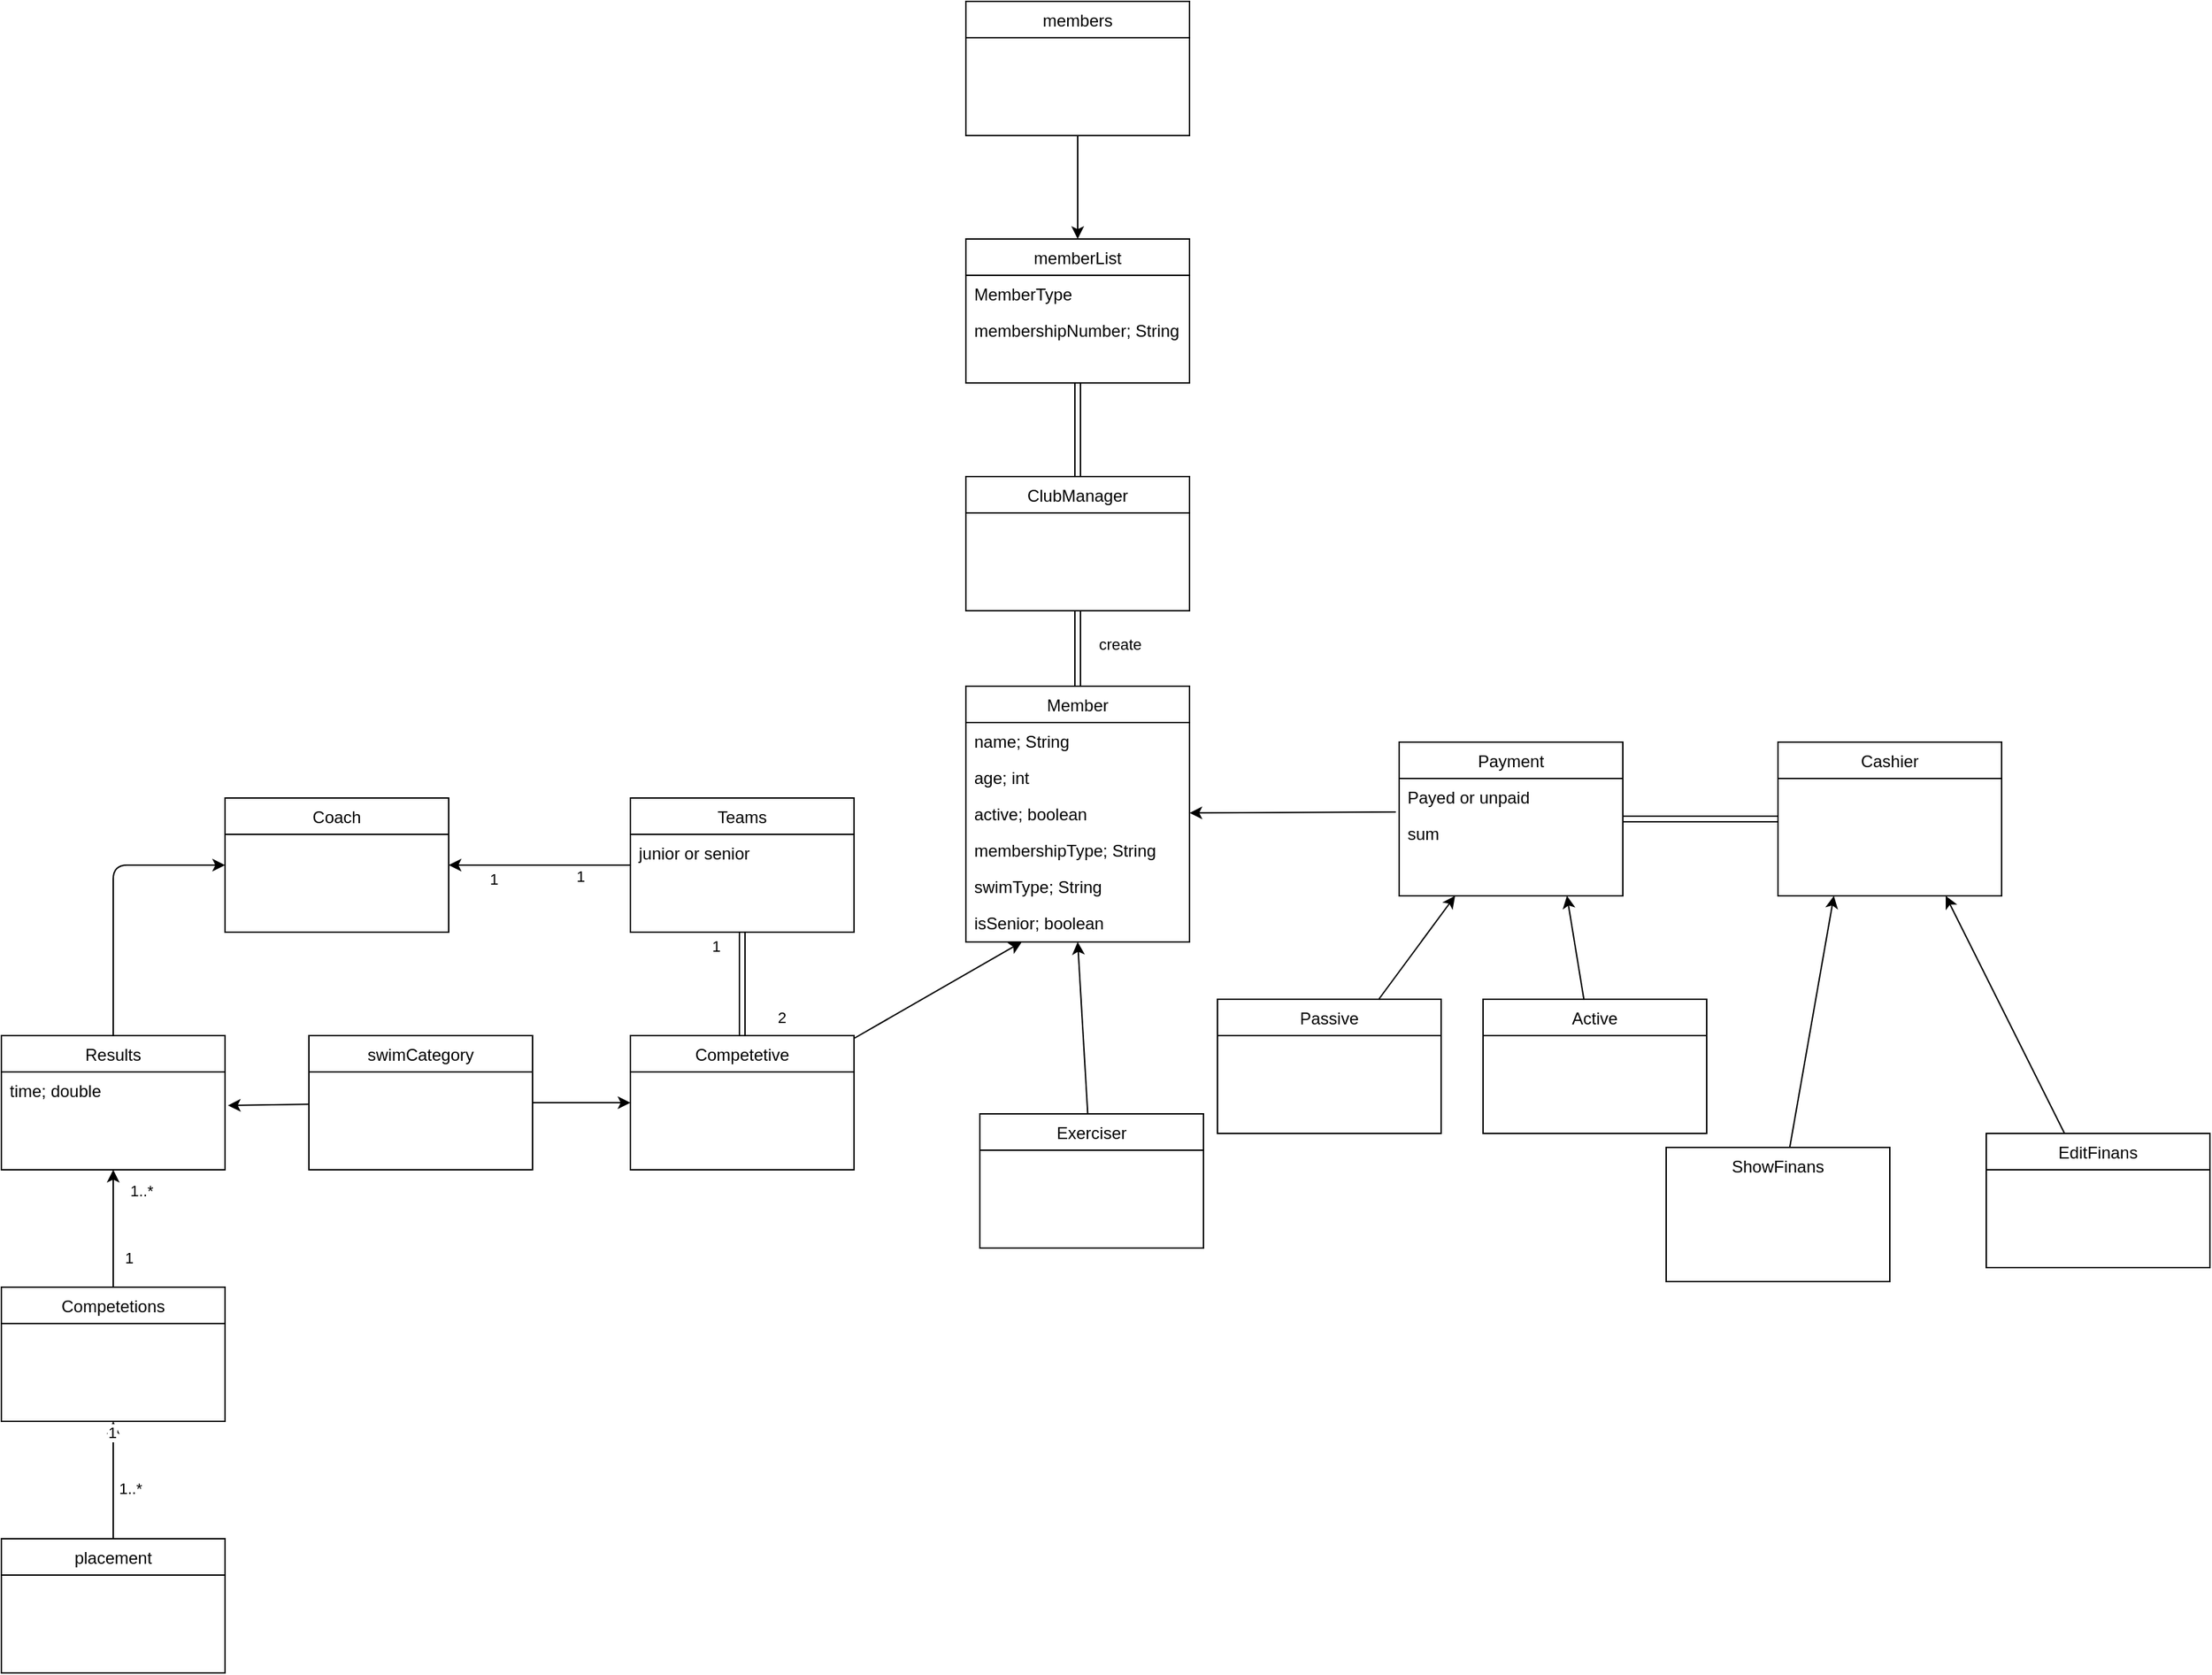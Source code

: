 <mxfile version="20.6.0" type="github">
  <diagram id="C5RBs43oDa-KdzZeNtuy" name="Page-1">
    <mxGraphModel dx="2178" dy="2090" grid="1" gridSize="10" guides="1" tooltips="1" connect="1" arrows="1" fold="1" page="1" pageScale="1" pageWidth="827" pageHeight="1169" math="0" shadow="0">
      <root>
        <mxCell id="WIyWlLk6GJQsqaUBKTNV-0" />
        <mxCell id="WIyWlLk6GJQsqaUBKTNV-1" parent="WIyWlLk6GJQsqaUBKTNV-0" />
        <mxCell id="PdugD3EPtKXio4C6VVR0-122" style="edgeStyle=none;shape=link;rounded=1;orthogonalLoop=1;jettySize=auto;html=1;entryX=0.5;entryY=1;entryDx=0;entryDy=0;" edge="1" parent="WIyWlLk6GJQsqaUBKTNV-1" source="cX0niRZGGtiStosXV-TN-9" target="PdugD3EPtKXio4C6VVR0-0">
          <mxGeometry relative="1" as="geometry" />
        </mxCell>
        <mxCell id="PdugD3EPtKXio4C6VVR0-138" value="create" style="edgeLabel;html=1;align=center;verticalAlign=middle;resizable=0;points=[];" vertex="1" connectable="0" parent="PdugD3EPtKXio4C6VVR0-122">
          <mxGeometry x="0.164" y="1" relative="1" as="geometry">
            <mxPoint x="31" y="1" as="offset" />
          </mxGeometry>
        </mxCell>
        <mxCell id="cX0niRZGGtiStosXV-TN-9" value="Member" style="swimlane;fontStyle=0;align=center;verticalAlign=top;childLayout=stackLayout;horizontal=1;startSize=26;horizontalStack=0;resizeParent=1;resizeLast=0;collapsible=1;marginBottom=0;rounded=0;shadow=0;strokeWidth=1;" parent="WIyWlLk6GJQsqaUBKTNV-1" vertex="1">
          <mxGeometry x="580" y="-530" width="160" height="183" as="geometry">
            <mxRectangle x="70" y="280" width="160" height="26" as="alternateBounds" />
          </mxGeometry>
        </mxCell>
        <mxCell id="cX0niRZGGtiStosXV-TN-10" value="name; String" style="text;align=left;verticalAlign=top;spacingLeft=4;spacingRight=4;overflow=hidden;rotatable=0;points=[[0,0.5],[1,0.5]];portConstraint=eastwest;" parent="cX0niRZGGtiStosXV-TN-9" vertex="1">
          <mxGeometry y="26" width="160" height="26" as="geometry" />
        </mxCell>
        <mxCell id="PdugD3EPtKXio4C6VVR0-20" value="age; int" style="text;align=left;verticalAlign=top;spacingLeft=4;spacingRight=4;overflow=hidden;rotatable=0;points=[[0,0.5],[1,0.5]];portConstraint=eastwest;" vertex="1" parent="cX0niRZGGtiStosXV-TN-9">
          <mxGeometry y="52" width="160" height="26" as="geometry" />
        </mxCell>
        <mxCell id="PdugD3EPtKXio4C6VVR0-21" value="active; boolean" style="text;align=left;verticalAlign=top;spacingLeft=4;spacingRight=4;overflow=hidden;rotatable=0;points=[[0,0.5],[1,0.5]];portConstraint=eastwest;" vertex="1" parent="cX0niRZGGtiStosXV-TN-9">
          <mxGeometry y="78" width="160" height="26" as="geometry" />
        </mxCell>
        <mxCell id="PdugD3EPtKXio4C6VVR0-23" value="membershipType; String" style="text;align=left;verticalAlign=top;spacingLeft=4;spacingRight=4;overflow=hidden;rotatable=0;points=[[0,0.5],[1,0.5]];portConstraint=eastwest;" vertex="1" parent="cX0niRZGGtiStosXV-TN-9">
          <mxGeometry y="104" width="160" height="26" as="geometry" />
        </mxCell>
        <mxCell id="PdugD3EPtKXio4C6VVR0-24" value="swimType; String" style="text;align=left;verticalAlign=top;spacingLeft=4;spacingRight=4;overflow=hidden;rotatable=0;points=[[0,0.5],[1,0.5]];portConstraint=eastwest;" vertex="1" parent="cX0niRZGGtiStosXV-TN-9">
          <mxGeometry y="130" width="160" height="26" as="geometry" />
        </mxCell>
        <mxCell id="PdugD3EPtKXio4C6VVR0-147" value="isSenior; boolean" style="text;align=left;verticalAlign=top;spacingLeft=4;spacingRight=4;overflow=hidden;rotatable=0;points=[[0,0.5],[1,0.5]];portConstraint=eastwest;" vertex="1" parent="cX0niRZGGtiStosXV-TN-9">
          <mxGeometry y="156" width="160" height="26" as="geometry" />
        </mxCell>
        <mxCell id="PdugD3EPtKXio4C6VVR0-123" style="edgeStyle=none;shape=link;rounded=1;orthogonalLoop=1;jettySize=auto;html=1;entryX=0.5;entryY=1;entryDx=0;entryDy=0;" edge="1" parent="WIyWlLk6GJQsqaUBKTNV-1" source="PdugD3EPtKXio4C6VVR0-0" target="PdugD3EPtKXio4C6VVR0-101">
          <mxGeometry relative="1" as="geometry" />
        </mxCell>
        <mxCell id="PdugD3EPtKXio4C6VVR0-0" value="ClubManager" style="swimlane;fontStyle=0;align=center;verticalAlign=top;childLayout=stackLayout;horizontal=1;startSize=26;horizontalStack=0;resizeParent=1;resizeLast=0;collapsible=1;marginBottom=0;rounded=0;shadow=0;strokeWidth=1;" vertex="1" parent="WIyWlLk6GJQsqaUBKTNV-1">
          <mxGeometry x="580" y="-680" width="160" height="96" as="geometry">
            <mxRectangle x="320" y="-900" width="160" height="26" as="alternateBounds" />
          </mxGeometry>
        </mxCell>
        <mxCell id="PdugD3EPtKXio4C6VVR0-5" value="Coach" style="swimlane;fontStyle=0;align=center;verticalAlign=top;childLayout=stackLayout;horizontal=1;startSize=26;horizontalStack=0;resizeParent=1;resizeLast=0;collapsible=1;marginBottom=0;rounded=0;shadow=0;strokeWidth=1;" vertex="1" parent="WIyWlLk6GJQsqaUBKTNV-1">
          <mxGeometry x="50" y="-450" width="160" height="96" as="geometry">
            <mxRectangle x="80" y="-900" width="160" height="26" as="alternateBounds" />
          </mxGeometry>
        </mxCell>
        <mxCell id="PdugD3EPtKXio4C6VVR0-10" value="Cashier" style="swimlane;fontStyle=0;align=center;verticalAlign=top;childLayout=stackLayout;horizontal=1;startSize=26;horizontalStack=0;resizeParent=1;resizeLast=0;collapsible=1;marginBottom=0;rounded=0;shadow=0;strokeWidth=1;" vertex="1" parent="WIyWlLk6GJQsqaUBKTNV-1">
          <mxGeometry x="1161" y="-490" width="160" height="110" as="geometry">
            <mxRectangle x="560" y="-900" width="160" height="26" as="alternateBounds" />
          </mxGeometry>
        </mxCell>
        <mxCell id="PdugD3EPtKXio4C6VVR0-116" style="edgeStyle=none;rounded=1;orthogonalLoop=1;jettySize=auto;html=1;entryX=0.25;entryY=1;entryDx=0;entryDy=0;" edge="1" parent="WIyWlLk6GJQsqaUBKTNV-1" source="PdugD3EPtKXio4C6VVR0-91" target="cX0niRZGGtiStosXV-TN-9">
          <mxGeometry relative="1" as="geometry" />
        </mxCell>
        <mxCell id="PdugD3EPtKXio4C6VVR0-167" style="edgeStyle=none;shape=link;rounded=1;orthogonalLoop=1;jettySize=auto;html=1;entryX=0.5;entryY=1;entryDx=0;entryDy=0;" edge="1" parent="WIyWlLk6GJQsqaUBKTNV-1" source="PdugD3EPtKXio4C6VVR0-91" target="PdugD3EPtKXio4C6VVR0-152">
          <mxGeometry relative="1" as="geometry" />
        </mxCell>
        <mxCell id="PdugD3EPtKXio4C6VVR0-182" value="2" style="edgeLabel;html=1;align=center;verticalAlign=middle;resizable=0;points=[];" vertex="1" connectable="0" parent="PdugD3EPtKXio4C6VVR0-167">
          <mxGeometry x="-0.737" relative="1" as="geometry">
            <mxPoint x="28" y="-4" as="offset" />
          </mxGeometry>
        </mxCell>
        <mxCell id="PdugD3EPtKXio4C6VVR0-183" value="1" style="edgeLabel;html=1;align=center;verticalAlign=middle;resizable=0;points=[];" vertex="1" connectable="0" parent="PdugD3EPtKXio4C6VVR0-167">
          <mxGeometry x="0.742" y="4" relative="1" as="geometry">
            <mxPoint x="-15" as="offset" />
          </mxGeometry>
        </mxCell>
        <mxCell id="PdugD3EPtKXio4C6VVR0-91" value="Competetive" style="swimlane;fontStyle=0;align=center;verticalAlign=top;childLayout=stackLayout;horizontal=1;startSize=26;horizontalStack=0;resizeParent=1;resizeLast=0;collapsible=1;marginBottom=0;rounded=0;shadow=0;strokeWidth=1;" vertex="1" parent="WIyWlLk6GJQsqaUBKTNV-1">
          <mxGeometry x="340" y="-280" width="160" height="96" as="geometry">
            <mxRectangle x="80" y="-900" width="160" height="26" as="alternateBounds" />
          </mxGeometry>
        </mxCell>
        <mxCell id="PdugD3EPtKXio4C6VVR0-207" style="edgeStyle=none;rounded=1;orthogonalLoop=1;jettySize=auto;html=1;entryX=0.25;entryY=1;entryDx=0;entryDy=0;" edge="1" parent="WIyWlLk6GJQsqaUBKTNV-1" source="PdugD3EPtKXio4C6VVR0-92" target="PdugD3EPtKXio4C6VVR0-94">
          <mxGeometry relative="1" as="geometry" />
        </mxCell>
        <mxCell id="PdugD3EPtKXio4C6VVR0-92" value="Passive" style="swimlane;fontStyle=0;align=center;verticalAlign=top;childLayout=stackLayout;horizontal=1;startSize=26;horizontalStack=0;resizeParent=1;resizeLast=0;collapsible=1;marginBottom=0;rounded=0;shadow=0;strokeWidth=1;" vertex="1" parent="WIyWlLk6GJQsqaUBKTNV-1">
          <mxGeometry x="760" y="-306" width="160" height="96" as="geometry">
            <mxRectangle x="80" y="-900" width="160" height="26" as="alternateBounds" />
          </mxGeometry>
        </mxCell>
        <mxCell id="PdugD3EPtKXio4C6VVR0-117" style="edgeStyle=none;rounded=1;orthogonalLoop=1;jettySize=auto;html=1;entryX=0.5;entryY=1;entryDx=0;entryDy=0;" edge="1" parent="WIyWlLk6GJQsqaUBKTNV-1" source="PdugD3EPtKXio4C6VVR0-93" target="cX0niRZGGtiStosXV-TN-9">
          <mxGeometry relative="1" as="geometry">
            <mxPoint x="660" y="-320" as="targetPoint" />
          </mxGeometry>
        </mxCell>
        <mxCell id="PdugD3EPtKXio4C6VVR0-93" value="Exerciser" style="swimlane;fontStyle=0;align=center;verticalAlign=top;childLayout=stackLayout;horizontal=1;startSize=26;horizontalStack=0;resizeParent=1;resizeLast=0;collapsible=1;marginBottom=0;rounded=0;shadow=0;strokeWidth=1;" vertex="1" parent="WIyWlLk6GJQsqaUBKTNV-1">
          <mxGeometry x="590" y="-224" width="160" height="96" as="geometry">
            <mxRectangle x="80" y="-900" width="160" height="26" as="alternateBounds" />
          </mxGeometry>
        </mxCell>
        <mxCell id="PdugD3EPtKXio4C6VVR0-120" style="edgeStyle=none;rounded=1;orthogonalLoop=1;jettySize=auto;html=1;entryX=0;entryY=0.5;entryDx=0;entryDy=0;shape=link;" edge="1" parent="WIyWlLk6GJQsqaUBKTNV-1" source="PdugD3EPtKXio4C6VVR0-94" target="PdugD3EPtKXio4C6VVR0-10">
          <mxGeometry relative="1" as="geometry" />
        </mxCell>
        <mxCell id="PdugD3EPtKXio4C6VVR0-94" value="Payment" style="swimlane;fontStyle=0;align=center;verticalAlign=top;childLayout=stackLayout;horizontal=1;startSize=26;horizontalStack=0;resizeParent=1;resizeLast=0;collapsible=1;marginBottom=0;rounded=0;shadow=0;strokeWidth=1;" vertex="1" parent="WIyWlLk6GJQsqaUBKTNV-1">
          <mxGeometry x="890" y="-490" width="160" height="110" as="geometry">
            <mxRectangle x="70" y="280" width="160" height="26" as="alternateBounds" />
          </mxGeometry>
        </mxCell>
        <mxCell id="PdugD3EPtKXio4C6VVR0-98" value="Payed or unpaid" style="text;align=left;verticalAlign=top;spacingLeft=4;spacingRight=4;overflow=hidden;rotatable=0;points=[[0,0.5],[1,0.5]];portConstraint=eastwest;" vertex="1" parent="PdugD3EPtKXio4C6VVR0-94">
          <mxGeometry y="26" width="160" height="26" as="geometry" />
        </mxCell>
        <mxCell id="PdugD3EPtKXio4C6VVR0-99" value="sum" style="text;align=left;verticalAlign=top;spacingLeft=4;spacingRight=4;overflow=hidden;rotatable=0;points=[[0,0.5],[1,0.5]];portConstraint=eastwest;" vertex="1" parent="PdugD3EPtKXio4C6VVR0-94">
          <mxGeometry y="52" width="160" height="26" as="geometry" />
        </mxCell>
        <mxCell id="PdugD3EPtKXio4C6VVR0-101" value="memberList" style="swimlane;fontStyle=0;align=center;verticalAlign=top;childLayout=stackLayout;horizontal=1;startSize=26;horizontalStack=0;resizeParent=1;resizeLast=0;collapsible=1;marginBottom=0;rounded=0;shadow=0;strokeWidth=1;" vertex="1" parent="WIyWlLk6GJQsqaUBKTNV-1">
          <mxGeometry x="580" y="-850" width="160" height="103" as="geometry">
            <mxRectangle x="70" y="280" width="160" height="26" as="alternateBounds" />
          </mxGeometry>
        </mxCell>
        <mxCell id="PdugD3EPtKXio4C6VVR0-102" value="MemberType" style="text;align=left;verticalAlign=top;spacingLeft=4;spacingRight=4;overflow=hidden;rotatable=0;points=[[0,0.5],[1,0.5]];portConstraint=eastwest;" vertex="1" parent="PdugD3EPtKXio4C6VVR0-101">
          <mxGeometry y="26" width="160" height="26" as="geometry" />
        </mxCell>
        <mxCell id="PdugD3EPtKXio4C6VVR0-107" value="membershipNumber; String" style="text;align=left;verticalAlign=top;spacingLeft=4;spacingRight=4;overflow=hidden;rotatable=0;points=[[0,0.5],[1,0.5]];portConstraint=eastwest;" vertex="1" parent="PdugD3EPtKXio4C6VVR0-101">
          <mxGeometry y="52" width="160" height="26" as="geometry" />
        </mxCell>
        <mxCell id="PdugD3EPtKXio4C6VVR0-113" style="edgeStyle=none;rounded=1;orthogonalLoop=1;jettySize=auto;html=1;entryX=0.25;entryY=1;entryDx=0;entryDy=0;" edge="1" parent="WIyWlLk6GJQsqaUBKTNV-1" source="PdugD3EPtKXio4C6VVR0-109" target="PdugD3EPtKXio4C6VVR0-10">
          <mxGeometry relative="1" as="geometry" />
        </mxCell>
        <mxCell id="PdugD3EPtKXio4C6VVR0-109" value="ShowFinans" style="swimlane;fontStyle=0;align=center;verticalAlign=top;childLayout=stackLayout;horizontal=1;startSize=26;horizontalStack=0;resizeParent=1;resizeLast=0;collapsible=1;marginBottom=0;rounded=0;shadow=0;strokeWidth=1;strokeColor=default;swimlaneLine=0;" vertex="1" parent="WIyWlLk6GJQsqaUBKTNV-1">
          <mxGeometry x="1081" y="-200" width="160" height="96" as="geometry">
            <mxRectangle x="80" y="-900" width="160" height="26" as="alternateBounds" />
          </mxGeometry>
        </mxCell>
        <mxCell id="PdugD3EPtKXio4C6VVR0-114" style="edgeStyle=none;rounded=1;orthogonalLoop=1;jettySize=auto;html=1;entryX=0.75;entryY=1;entryDx=0;entryDy=0;" edge="1" parent="WIyWlLk6GJQsqaUBKTNV-1" source="PdugD3EPtKXio4C6VVR0-110" target="PdugD3EPtKXio4C6VVR0-10">
          <mxGeometry relative="1" as="geometry" />
        </mxCell>
        <mxCell id="PdugD3EPtKXio4C6VVR0-110" value="EditFinans" style="swimlane;fontStyle=0;align=center;verticalAlign=top;childLayout=stackLayout;horizontal=1;startSize=26;horizontalStack=0;resizeParent=1;resizeLast=0;collapsible=1;marginBottom=0;rounded=0;shadow=0;strokeWidth=1;" vertex="1" parent="WIyWlLk6GJQsqaUBKTNV-1">
          <mxGeometry x="1310" y="-210" width="160" height="96" as="geometry">
            <mxRectangle x="80" y="-900" width="160" height="26" as="alternateBounds" />
          </mxGeometry>
        </mxCell>
        <mxCell id="PdugD3EPtKXio4C6VVR0-193" style="edgeStyle=orthogonalEdgeStyle;rounded=1;orthogonalLoop=1;jettySize=auto;html=1;entryX=0;entryY=0.5;entryDx=0;entryDy=0;" edge="1" parent="WIyWlLk6GJQsqaUBKTNV-1" source="PdugD3EPtKXio4C6VVR0-124" target="PdugD3EPtKXio4C6VVR0-5">
          <mxGeometry relative="1" as="geometry" />
        </mxCell>
        <mxCell id="PdugD3EPtKXio4C6VVR0-124" value="Results" style="swimlane;fontStyle=0;align=center;verticalAlign=top;childLayout=stackLayout;horizontal=1;startSize=26;horizontalStack=0;resizeParent=1;resizeLast=0;collapsible=1;marginBottom=0;rounded=0;shadow=0;strokeWidth=1;" vertex="1" parent="WIyWlLk6GJQsqaUBKTNV-1">
          <mxGeometry x="-110" y="-280" width="160" height="96" as="geometry">
            <mxRectangle x="80" y="-900" width="160" height="26" as="alternateBounds" />
          </mxGeometry>
        </mxCell>
        <mxCell id="PdugD3EPtKXio4C6VVR0-126" value="time; double" style="text;align=left;verticalAlign=top;spacingLeft=4;spacingRight=4;overflow=hidden;rotatable=0;points=[[0,0.5],[1,0.5]];portConstraint=eastwest;" vertex="1" parent="PdugD3EPtKXio4C6VVR0-124">
          <mxGeometry y="26" width="160" height="26" as="geometry" />
        </mxCell>
        <mxCell id="PdugD3EPtKXio4C6VVR0-185" style="edgeStyle=none;rounded=1;orthogonalLoop=1;jettySize=auto;html=1;entryX=0;entryY=0.5;entryDx=0;entryDy=0;" edge="1" parent="WIyWlLk6GJQsqaUBKTNV-1" source="PdugD3EPtKXio4C6VVR0-128" target="PdugD3EPtKXio4C6VVR0-91">
          <mxGeometry relative="1" as="geometry" />
        </mxCell>
        <mxCell id="PdugD3EPtKXio4C6VVR0-195" style="rounded=1;orthogonalLoop=1;jettySize=auto;html=1;entryX=1.013;entryY=0.923;entryDx=0;entryDy=0;entryPerimeter=0;" edge="1" parent="WIyWlLk6GJQsqaUBKTNV-1" source="PdugD3EPtKXio4C6VVR0-128" target="PdugD3EPtKXio4C6VVR0-126">
          <mxGeometry relative="1" as="geometry" />
        </mxCell>
        <mxCell id="PdugD3EPtKXio4C6VVR0-128" value="swimCategory" style="swimlane;fontStyle=0;align=center;verticalAlign=top;childLayout=stackLayout;horizontal=1;startSize=26;horizontalStack=0;resizeParent=1;resizeLast=0;collapsible=1;marginBottom=0;rounded=0;shadow=0;strokeWidth=1;" vertex="1" parent="WIyWlLk6GJQsqaUBKTNV-1">
          <mxGeometry x="110" y="-280" width="160" height="96" as="geometry">
            <mxRectangle x="80" y="-900" width="160" height="26" as="alternateBounds" />
          </mxGeometry>
        </mxCell>
        <mxCell id="PdugD3EPtKXio4C6VVR0-140" style="edgeStyle=orthogonalEdgeStyle;rounded=1;orthogonalLoop=1;jettySize=auto;html=1;entryX=0.5;entryY=0;entryDx=0;entryDy=0;" edge="1" parent="WIyWlLk6GJQsqaUBKTNV-1" source="PdugD3EPtKXio4C6VVR0-139" target="PdugD3EPtKXio4C6VVR0-101">
          <mxGeometry relative="1" as="geometry" />
        </mxCell>
        <mxCell id="PdugD3EPtKXio4C6VVR0-139" value="members" style="swimlane;fontStyle=0;align=center;verticalAlign=top;childLayout=stackLayout;horizontal=1;startSize=26;horizontalStack=0;resizeParent=1;resizeLast=0;collapsible=1;marginBottom=0;rounded=0;shadow=0;strokeWidth=1;" vertex="1" parent="WIyWlLk6GJQsqaUBKTNV-1">
          <mxGeometry x="580" y="-1020" width="160" height="96" as="geometry">
            <mxRectangle x="320" y="-900" width="160" height="26" as="alternateBounds" />
          </mxGeometry>
        </mxCell>
        <mxCell id="PdugD3EPtKXio4C6VVR0-187" style="edgeStyle=none;rounded=1;orthogonalLoop=1;jettySize=auto;html=1;entryX=0.5;entryY=1;entryDx=0;entryDy=0;" edge="1" parent="WIyWlLk6GJQsqaUBKTNV-1" source="PdugD3EPtKXio4C6VVR0-141" target="PdugD3EPtKXio4C6VVR0-124">
          <mxGeometry relative="1" as="geometry" />
        </mxCell>
        <mxCell id="PdugD3EPtKXio4C6VVR0-188" value="1" style="edgeLabel;html=1;align=center;verticalAlign=middle;resizable=0;points=[];" vertex="1" connectable="0" parent="PdugD3EPtKXio4C6VVR0-187">
          <mxGeometry x="-0.644" y="1" relative="1" as="geometry">
            <mxPoint x="12" y="-6" as="offset" />
          </mxGeometry>
        </mxCell>
        <mxCell id="PdugD3EPtKXio4C6VVR0-191" value="1..*" style="edgeLabel;html=1;align=center;verticalAlign=middle;resizable=0;points=[];" vertex="1" connectable="0" parent="PdugD3EPtKXio4C6VVR0-187">
          <mxGeometry x="0.754" y="-3" relative="1" as="geometry">
            <mxPoint x="17" y="4" as="offset" />
          </mxGeometry>
        </mxCell>
        <mxCell id="PdugD3EPtKXio4C6VVR0-141" value="Competetions" style="swimlane;fontStyle=0;align=center;verticalAlign=top;childLayout=stackLayout;horizontal=1;startSize=26;horizontalStack=0;resizeParent=1;resizeLast=0;collapsible=1;marginBottom=0;rounded=0;shadow=0;strokeWidth=1;" vertex="1" parent="WIyWlLk6GJQsqaUBKTNV-1">
          <mxGeometry x="-110" y="-100" width="160" height="96" as="geometry">
            <mxRectangle x="80" y="-900" width="160" height="26" as="alternateBounds" />
          </mxGeometry>
        </mxCell>
        <mxCell id="PdugD3EPtKXio4C6VVR0-178" style="edgeStyle=none;rounded=1;orthogonalLoop=1;jettySize=auto;html=1;entryX=1;entryY=0.5;entryDx=0;entryDy=0;" edge="1" parent="WIyWlLk6GJQsqaUBKTNV-1" source="PdugD3EPtKXio4C6VVR0-152" target="PdugD3EPtKXio4C6VVR0-5">
          <mxGeometry relative="1" as="geometry">
            <mxPoint x="260" y="-412" as="targetPoint" />
          </mxGeometry>
        </mxCell>
        <mxCell id="PdugD3EPtKXio4C6VVR0-180" value="1" style="edgeLabel;html=1;align=center;verticalAlign=middle;resizable=0;points=[];" vertex="1" connectable="0" parent="PdugD3EPtKXio4C6VVR0-178">
          <mxGeometry x="0.551" y="-1" relative="1" as="geometry">
            <mxPoint x="3" y="11" as="offset" />
          </mxGeometry>
        </mxCell>
        <mxCell id="PdugD3EPtKXio4C6VVR0-181" value="1" style="edgeLabel;html=1;align=center;verticalAlign=middle;resizable=0;points=[];" vertex="1" connectable="0" parent="PdugD3EPtKXio4C6VVR0-178">
          <mxGeometry x="-0.591" y="-2" relative="1" as="geometry">
            <mxPoint x="-10" y="10" as="offset" />
          </mxGeometry>
        </mxCell>
        <mxCell id="PdugD3EPtKXio4C6VVR0-152" value="Teams" style="swimlane;fontStyle=0;align=center;verticalAlign=top;childLayout=stackLayout;horizontal=1;startSize=26;horizontalStack=0;resizeParent=1;resizeLast=0;collapsible=1;marginBottom=0;rounded=0;shadow=0;strokeWidth=1;" vertex="1" parent="WIyWlLk6GJQsqaUBKTNV-1">
          <mxGeometry x="340" y="-450" width="160" height="96" as="geometry">
            <mxRectangle x="80" y="-900" width="160" height="26" as="alternateBounds" />
          </mxGeometry>
        </mxCell>
        <mxCell id="PdugD3EPtKXio4C6VVR0-153" value="junior or senior" style="text;align=left;verticalAlign=top;spacingLeft=4;spacingRight=4;overflow=hidden;rotatable=0;points=[[0,0.5],[1,0.5]];portConstraint=eastwest;" vertex="1" parent="PdugD3EPtKXio4C6VVR0-152">
          <mxGeometry y="26" width="160" height="26" as="geometry" />
        </mxCell>
        <mxCell id="PdugD3EPtKXio4C6VVR0-166" style="edgeStyle=none;shape=link;rounded=1;orthogonalLoop=1;jettySize=auto;html=1;exitX=0.25;exitY=0;exitDx=0;exitDy=0;" edge="1" parent="WIyWlLk6GJQsqaUBKTNV-1" source="PdugD3EPtKXio4C6VVR0-5" target="PdugD3EPtKXio4C6VVR0-5">
          <mxGeometry relative="1" as="geometry" />
        </mxCell>
        <mxCell id="PdugD3EPtKXio4C6VVR0-186" style="edgeStyle=none;rounded=1;orthogonalLoop=1;jettySize=auto;html=1;entryX=0.5;entryY=1;entryDx=0;entryDy=0;" edge="1" parent="WIyWlLk6GJQsqaUBKTNV-1" source="PdugD3EPtKXio4C6VVR0-173" target="PdugD3EPtKXio4C6VVR0-141">
          <mxGeometry relative="1" as="geometry" />
        </mxCell>
        <mxCell id="PdugD3EPtKXio4C6VVR0-189" value="1..*" style="edgeLabel;html=1;align=center;verticalAlign=middle;resizable=0;points=[];" vertex="1" connectable="0" parent="PdugD3EPtKXio4C6VVR0-186">
          <mxGeometry x="-0.439" y="1" relative="1" as="geometry">
            <mxPoint x="13" y="-13" as="offset" />
          </mxGeometry>
        </mxCell>
        <mxCell id="PdugD3EPtKXio4C6VVR0-190" value="1" style="edgeLabel;html=1;align=center;verticalAlign=middle;resizable=0;points=[];" vertex="1" connectable="0" parent="PdugD3EPtKXio4C6VVR0-186">
          <mxGeometry x="0.596" y="1" relative="1" as="geometry">
            <mxPoint y="-9" as="offset" />
          </mxGeometry>
        </mxCell>
        <mxCell id="PdugD3EPtKXio4C6VVR0-173" value="placement" style="swimlane;fontStyle=0;align=center;verticalAlign=top;childLayout=stackLayout;horizontal=1;startSize=26;horizontalStack=0;resizeParent=1;resizeLast=0;collapsible=1;marginBottom=0;rounded=0;shadow=0;strokeWidth=1;" vertex="1" parent="WIyWlLk6GJQsqaUBKTNV-1">
          <mxGeometry x="-110" y="80" width="160" height="96" as="geometry">
            <mxRectangle x="80" y="-900" width="160" height="26" as="alternateBounds" />
          </mxGeometry>
        </mxCell>
        <mxCell id="PdugD3EPtKXio4C6VVR0-179" style="edgeStyle=none;rounded=1;orthogonalLoop=1;jettySize=auto;html=1;exitX=0.75;exitY=0;exitDx=0;exitDy=0;" edge="1" parent="WIyWlLk6GJQsqaUBKTNV-1" source="PdugD3EPtKXio4C6VVR0-152" target="PdugD3EPtKXio4C6VVR0-152">
          <mxGeometry relative="1" as="geometry" />
        </mxCell>
        <mxCell id="PdugD3EPtKXio4C6VVR0-118" style="edgeStyle=none;rounded=1;orthogonalLoop=1;jettySize=auto;html=1;exitX=-0.015;exitY=-0.077;exitDx=0;exitDy=0;exitPerimeter=0;" edge="1" parent="WIyWlLk6GJQsqaUBKTNV-1" source="PdugD3EPtKXio4C6VVR0-99" target="PdugD3EPtKXio4C6VVR0-21">
          <mxGeometry relative="1" as="geometry" />
        </mxCell>
        <mxCell id="PdugD3EPtKXio4C6VVR0-208" style="edgeStyle=none;rounded=1;orthogonalLoop=1;jettySize=auto;html=1;entryX=0.75;entryY=1;entryDx=0;entryDy=0;" edge="1" parent="WIyWlLk6GJQsqaUBKTNV-1" source="PdugD3EPtKXio4C6VVR0-206" target="PdugD3EPtKXio4C6VVR0-94">
          <mxGeometry relative="1" as="geometry" />
        </mxCell>
        <mxCell id="PdugD3EPtKXio4C6VVR0-206" value="Active" style="swimlane;fontStyle=0;align=center;verticalAlign=top;childLayout=stackLayout;horizontal=1;startSize=26;horizontalStack=0;resizeParent=1;resizeLast=0;collapsible=1;marginBottom=0;rounded=0;shadow=0;strokeWidth=1;" vertex="1" parent="WIyWlLk6GJQsqaUBKTNV-1">
          <mxGeometry x="950" y="-306" width="160" height="96" as="geometry">
            <mxRectangle x="80" y="-900" width="160" height="26" as="alternateBounds" />
          </mxGeometry>
        </mxCell>
      </root>
    </mxGraphModel>
  </diagram>
</mxfile>

